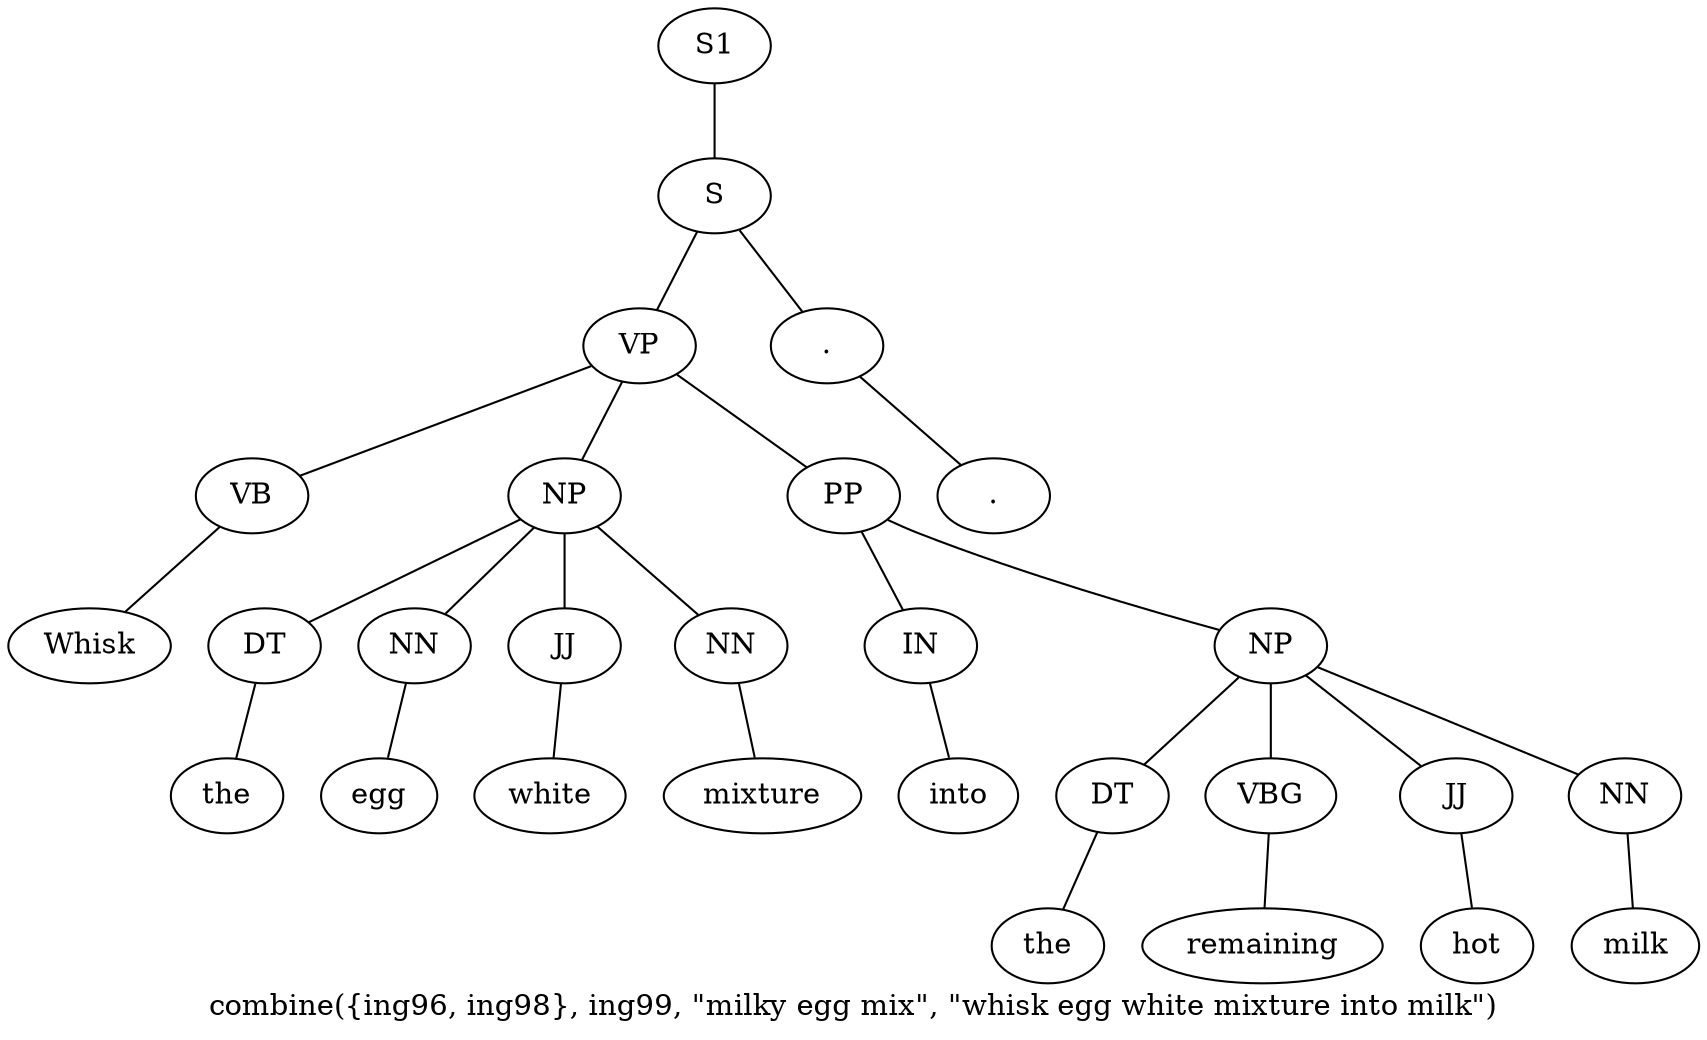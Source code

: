 graph SyntaxGraph {
	label = "combine({ing96, ing98}, ing99, \"milky egg mix\", \"whisk egg white mixture into milk\")";
	Node0 [label="S1"];
	Node1 [label="S"];
	Node2 [label="VP"];
	Node3 [label="VB"];
	Node4 [label="Whisk"];
	Node5 [label="NP"];
	Node6 [label="DT"];
	Node7 [label="the"];
	Node8 [label="NN"];
	Node9 [label="egg"];
	Node10 [label="JJ"];
	Node11 [label="white"];
	Node12 [label="NN"];
	Node13 [label="mixture"];
	Node14 [label="PP"];
	Node15 [label="IN"];
	Node16 [label="into"];
	Node17 [label="NP"];
	Node18 [label="DT"];
	Node19 [label="the"];
	Node20 [label="VBG"];
	Node21 [label="remaining"];
	Node22 [label="JJ"];
	Node23 [label="hot"];
	Node24 [label="NN"];
	Node25 [label="milk"];
	Node26 [label="."];
	Node27 [label="."];

	Node0 -- Node1;
	Node1 -- Node2;
	Node1 -- Node26;
	Node2 -- Node3;
	Node2 -- Node5;
	Node2 -- Node14;
	Node3 -- Node4;
	Node5 -- Node6;
	Node5 -- Node8;
	Node5 -- Node10;
	Node5 -- Node12;
	Node6 -- Node7;
	Node8 -- Node9;
	Node10 -- Node11;
	Node12 -- Node13;
	Node14 -- Node15;
	Node14 -- Node17;
	Node15 -- Node16;
	Node17 -- Node18;
	Node17 -- Node20;
	Node17 -- Node22;
	Node17 -- Node24;
	Node18 -- Node19;
	Node20 -- Node21;
	Node22 -- Node23;
	Node24 -- Node25;
	Node26 -- Node27;
}